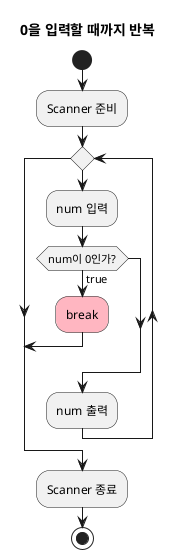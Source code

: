 @startuml

title 0을 입력할 때까지 반복


start

:Scanner 준비;

while () 
  :num 입력;
  if (num이 0인가?) then (true)
    #lightpink:break;
    break
  endif
  :num 출력;
endwhile

:Scanner 종료;

stop

@enduml
